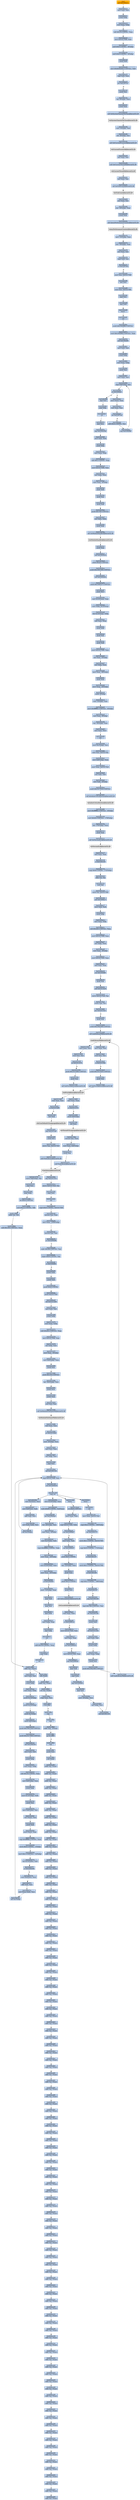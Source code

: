 digraph G {
node[shape=rectangle,style=filled,fillcolor=lightsteelblue,color=lightsteelblue]
bgcolor="transparent"
a0x01002f69call_0x01002e1a[label="start\ncall 0x01002e1a",color="lightgrey",fillcolor="orange"];
a0x01002e1amovl_edi_edi[label="0x01002e1a\nmovl %edi, %edi"];
a0x01002e1cpushl_ebp[label="0x01002e1c\npushl %ebp"];
a0x01002e1dmovl_esp_ebp[label="0x01002e1d\nmovl %esp, %ebp"];
a0x01002e1fsubl_0x10UINT8_esp[label="0x01002e1f\nsubl $0x10<UINT8>, %esp"];
a0x01002e22movl_0x01017008_eax[label="0x01002e22\nmovl 0x01017008, %eax"];
a0x01002e27andl_0x0UINT8__8ebp_[label="0x01002e27\nandl $0x0<UINT8>, -8(%ebp)"];
a0x01002e2bandl_0x0UINT8__4ebp_[label="0x01002e2b\nandl $0x0<UINT8>, -4(%ebp)"];
a0x01002e2fpushl_edi[label="0x01002e2f\npushl %edi"];
a0x01002e30movl_0xbb40e64eUINT32_edi[label="0x01002e30\nmovl $0xbb40e64e<UINT32>, %edi"];
a0x01002e35cmpl_edi_eax[label="0x01002e35\ncmpl %edi, %eax"];
a0x01002e37jne_0x01007f37[label="0x01002e37\njne 0x01007f37"];
a0x01002e3dpushl_esi[label="0x01002e3d\npushl %esi"];
a0x01002e3eleal__8ebp__eax[label="0x01002e3e\nleal -8(%ebp), %eax"];
a0x01002e41pushl_eax[label="0x01002e41\npushl %eax"];
a0x01002e42call_GetSystemTimeAsFileTime_kernel32_dll[label="0x01002e42\ncall GetSystemTimeAsFileTime@kernel32.dll"];
GetSystemTimeAsFileTime_kernel32_dll[label="GetSystemTimeAsFileTime@kernel32.dll",color="lightgrey",fillcolor="lightgrey"];
a0x01002e48movl__4ebp__esi[label="0x01002e48\nmovl -4(%ebp), %esi"];
a0x01002e4bxorl__8ebp__esi[label="0x01002e4b\nxorl -8(%ebp), %esi"];
a0x01002e4ecall_GetCurrentProcessId_kernel32_dll[label="0x01002e4e\ncall GetCurrentProcessId@kernel32.dll"];
GetCurrentProcessId_kernel32_dll[label="GetCurrentProcessId@kernel32.dll",color="lightgrey",fillcolor="lightgrey"];
a0x01002e54xorl_eax_esi[label="0x01002e54\nxorl %eax, %esi"];
a0x01002e56call_GetCurrentThreadId_kernel32_dll[label="0x01002e56\ncall GetCurrentThreadId@kernel32.dll"];
GetCurrentThreadId_kernel32_dll[label="GetCurrentThreadId@kernel32.dll",color="lightgrey",fillcolor="lightgrey"];
a0x01002e5cxorl_eax_esi[label="0x01002e5c\nxorl %eax, %esi"];
a0x01002e5ecall_GetTickCount_kernel32_dll[label="0x01002e5e\ncall GetTickCount@kernel32.dll"];
GetTickCount_kernel32_dll[label="GetTickCount@kernel32.dll",color="lightgrey",fillcolor="lightgrey"];
a0x01002e64xorl_eax_esi[label="0x01002e64\nxorl %eax, %esi"];
a0x01002e66leal__16ebp__eax[label="0x01002e66\nleal -16(%ebp), %eax"];
a0x01002e69pushl_eax[label="0x01002e69\npushl %eax"];
a0x01002e6acall_QueryPerformanceCounter_kernel32_dll[label="0x01002e6a\ncall QueryPerformanceCounter@kernel32.dll"];
QueryPerformanceCounter_kernel32_dll[label="QueryPerformanceCounter@kernel32.dll",color="lightgrey",fillcolor="lightgrey"];
a0x01002e70movl__12ebp__eax[label="0x01002e70\nmovl -12(%ebp), %eax"];
a0x01002e73xorl__16ebp__eax[label="0x01002e73\nxorl -16(%ebp), %eax"];
a0x01002e76xorl_eax_esi[label="0x01002e76\nxorl %eax, %esi"];
a0x01002e78cmpl_edi_esi[label="0x01002e78\ncmpl %edi, %esi"];
a0x01002e7aje_0x01007f4e[label="0x01002e7a\nje 0x01007f4e"];
a0x01002e80movl_esi_0x01017008[label="0x01002e80\nmovl %esi, 0x01017008"];
a0x01002e86notl_esi[label="0x01002e86\nnotl %esi"];
a0x01002e88movl_esi_0x0101700c[label="0x01002e88\nmovl %esi, 0x0101700c"];
a0x01002e8epopl_esi[label="0x01002e8e\npopl %esi"];
a0x01002e8fpopl_edi[label="0x01002e8f\npopl %edi"];
a0x01002e90leave_[label="0x01002e90\nleave "];
a0x01002e91ret[label="0x01002e91\nret"];
a0x01002f6epushl_0x1002f88UINT32[label="0x01002f6e\npushl $0x1002f88<UINT32>"];
a0x01002f73movl_0x1002f84UINT32_eax[label="0x01002f73\nmovl $0x1002f84<UINT32>, %eax"];
a0x01002f78call_0x01002f91[label="0x01002f78\ncall 0x01002f91"];
a0x01002f91movl_edi_edi[label="0x01002f91\nmovl %edi, %edi"];
a0x01002f93pushl_ebp[label="0x01002f93\npushl %ebp"];
a0x01002f94movl_esp_ebp[label="0x01002f94\nmovl %esp, %ebp"];
a0x01002f96pushl_esi[label="0x01002f96\npushl %esi"];
a0x01002f97movl_eax_esi[label="0x01002f97\nmovl %eax, %esi"];
a0x01002f99cmpl_0x8ebp__esi[label="0x01002f99\ncmpl 0x8(%ebp), %esi"];
a0x01002f9cjb_0x01002fa1[label="0x01002f9c\njb 0x01002fa1"];
a0x01002fa1movl_esi__eax[label="0x01002fa1\nmovl (%esi), %eax"];
a0x01002fa3testl_eax_eax[label="0x01002fa3\ntestl %eax, %eax"];
a0x01002fa5jne_0x01007eef[label="0x01002fa5\njne 0x01007eef"];
a0x01002fabaddl_0x4UINT8_esi[label="0x01002fab\naddl $0x4<UINT8>, %esi"];
a0x01002faejmp_0x01002f99[label="0x01002fae\njmp 0x01002f99"];
a0x01002f9epopl_esi[label="0x01002f9e\npopl %esi"];
a0x01002f9fpopl_ebp[label="0x01002f9f\npopl %ebp"];
a0x01002fa0ret[label="0x01002fa0\nret"];
a0x01002f7dpopl_ecx[label="0x01002f7d\npopl %ecx"];
a0x01002f7ejmp_0x0100259d[label="0x01002f7e\njmp 0x0100259d"];
a0x0100259dmovl_edi_edi[label="0x0100259d\nmovl %edi, %edi"];
a0x0100259fpushl_ebp[label="0x0100259f\npushl %ebp"];
a0x010025a0movl_esp_ebp[label="0x010025a0\nmovl %esp, %ebp"];
a0x010025a2subl_0xcUINT8_esp[label="0x010025a2\nsubl $0xc<UINT8>, %esp"];
a0x010025a5movl_0x01017008_eax[label="0x010025a5\nmovl 0x01017008, %eax"];
a0x010025aaxorl_ebp_eax[label="0x010025aa\nxorl %ebp, %eax"];
a0x010025acmovl_eax__4ebp_[label="0x010025ac\nmovl %eax, -4(%ebp)"];
a0x010025afpushl_ebx[label="0x010025af\npushl %ebx"];
a0x010025b0pushl_esi[label="0x010025b0\npushl %esi"];
a0x010025b1pushl_edi[label="0x010025b1\npushl %edi"];
a0x010025b2pushl_0x7d0UINT32[label="0x010025b2\npushl $0x7d0<UINT32>"];
a0x010025b7xorl_ebx_ebx[label="0x010025b7\nxorl %ebx, %ebx"];
a0x010025b9pushl_ebx[label="0x010025b9\npushl %ebx"];
a0x010025bacall_GetModuleHandleA_kernel32_dll[label="0x010025ba\ncall GetModuleHandleA@kernel32.dll"];
GetModuleHandleA_kernel32_dll[label="GetModuleHandleA@kernel32.dll",color="lightgrey",fillcolor="lightgrey"];
a0x010025c0pushl_eax[label="0x010025c0\npushl %eax"];
a0x010025c1call_0x010030c9[label="0x010025c1\ncall 0x010030c9"];
a0x010030c9pushl_0xa0UINT32[label="0x010030c9\npushl $0xa0<UINT32>"];
a0x010030cepushl_0x1003198UINT32[label="0x010030ce\npushl $0x1003198<UINT32>"];
a0x010030d3call_0x01002e92[label="0x010030d3\ncall 0x01002e92"];
a0x01002e92pushl_0x100f1a7UINT32[label="0x01002e92\npushl $0x100f1a7<UINT32>"];
a0x01002e97pushl_fs_0[label="0x01002e97\npushl %fs:0"];
a0x01002e9emovl_0x10esp__eax[label="0x01002e9e\nmovl 0x10(%esp), %eax"];
a0x01002ea2movl_ebp_0x10esp_[label="0x01002ea2\nmovl %ebp, 0x10(%esp)"];
a0x01002ea6leal_0x10esp__ebp[label="0x01002ea6\nleal 0x10(%esp), %ebp"];
a0x01002eaasubl_eax_esp[label="0x01002eaa\nsubl %eax, %esp"];
a0x01002eacpushl_ebx[label="0x01002eac\npushl %ebx"];
a0x01002eadpushl_esi[label="0x01002ead\npushl %esi"];
a0x01002eaepushl_edi[label="0x01002eae\npushl %edi"];
a0x01002eafmovl_0x01017008_eax[label="0x01002eaf\nmovl 0x01017008, %eax"];
a0x01002eb4xorl_eax__4ebp_[label="0x01002eb4\nxorl %eax, -4(%ebp)"];
a0x01002eb7xorl_ebp_eax[label="0x01002eb7\nxorl %ebp, %eax"];
a0x01002eb9movl_eax__28ebp_[label="0x01002eb9\nmovl %eax, -28(%ebp)"];
a0x01002ebcpushl_eax[label="0x01002ebc\npushl %eax"];
a0x01002ebdmovl_esp__24ebp_[label="0x01002ebd\nmovl %esp, -24(%ebp)"];
a0x01002ec0pushl__8ebp_[label="0x01002ec0\npushl -8(%ebp)"];
a0x01002ec3movl__4ebp__eax[label="0x01002ec3\nmovl -4(%ebp), %eax"];
a0x01002ec6movl_0xfffffffeUINT32__4ebp_[label="0x01002ec6\nmovl $0xfffffffe<UINT32>, -4(%ebp)"];
a0x01002ecdmovl_eax__8ebp_[label="0x01002ecd\nmovl %eax, -8(%ebp)"];
a0x01002ed0leal__16ebp__eax[label="0x01002ed0\nleal -16(%ebp), %eax"];
a0x01002ed3movl_eax_fs_0[label="0x01002ed3\nmovl %eax, %fs:0"];
a0x01002ed9ret[label="0x01002ed9\nret"];
a0x010030d8movl_0xcebp__esi[label="0x010030d8\nmovl 0xc(%ebp), %esi"];
a0x010030dbmovl_esi_0x0101702c[label="0x010030db\nmovl %esi, 0x0101702c"];
a0x010030e1movl_0x8ebp__eax[label="0x010030e1\nmovl 0x8(%ebp), %eax"];
a0x010030e4movl_eax_0x01017020[label="0x010030e4\nmovl %eax, 0x01017020"];
a0x010030e9xorl_edi_edi[label="0x010030e9\nxorl %edi, %edi"];
a0x010030ebmovl_edi__4ebp_[label="0x010030eb\nmovl %edi, -4(%ebp)"];
a0x010030eepushl_0x1017034UINT32[label="0x010030ee\npushl $0x1017034<UINT32>"];
a0x010030f3call_InitializeCriticalSection_kernel32_dll[label="0x010030f3\ncall InitializeCriticalSection@kernel32.dll"];
InitializeCriticalSection_kernel32_dll[label="InitializeCriticalSection@kernel32.dll",color="lightgrey",fillcolor="lightgrey"];
a0x010030f9movl_0xfffffffeUINT32__4ebp_[label="0x010030f9\nmovl $0xfffffffe<UINT32>, -4(%ebp)"];
a0x01003100movl_0x94UINT32__176ebp_[label="0x01003100\nmovl $0x94<UINT32>, -176(%ebp)"];
a0x0100310aleal__176ebp__eax[label="0x0100310a\nleal -176(%ebp), %eax"];
a0x01003110pushl_eax[label="0x01003110\npushl %eax"];
a0x01003111call_GetVersionExA_kernel32_dll[label="0x01003111\ncall GetVersionExA@kernel32.dll"];
GetVersionExA_kernel32_dll[label="GetVersionExA@kernel32.dll",color="lightgrey",fillcolor="lightgrey"];
a0x01003117testl_eax_eax[label="0x01003117\ntestl %eax, %eax"];
a0x01003119je_0x01003193[label="0x01003119\nje 0x01003193"];
a0x0100311bcmpl_0x6UINT8__172ebp_[label="0x0100311b\ncmpl $0x6<UINT8>, -172(%ebp)"];
a0x01003122sbbb_al_al[label="0x01003122\nsbbb %al, %al"];
a0x01003124incb_al[label="0x01003124\nincb %al"];
a0x01003126movb_al_0x01017000[label="0x01003126\nmovb %al, 0x01017000"];
a0x0100312bcall_0x01009a17[label="0x0100312b\ncall 0x01009a17"];
a0x01009a17movl_edi_edi[label="0x01009a17\nmovl %edi, %edi"];
a0x01009a19pushl_ebp[label="0x01009a19\npushl %ebp"];
a0x01009a1amovl_esp_ebp[label="0x01009a1a\nmovl %esp, %ebp"];
a0x01009a1csubl_0x420UINT32_esp[label="0x01009a1c\nsubl $0x420<UINT32>, %esp"];
a0x01009a22movl_0x01017008_eax[label="0x01009a22\nmovl 0x01017008, %eax"];
a0x01009a27xorl_ebp_eax[label="0x01009a27\nxorl %ebp, %eax"];
a0x01009a29movl_eax__4ebp_[label="0x01009a29\nmovl %eax, -4(%ebp)"];
a0x01009a2cmovl_0x01017024_eax[label="0x01009a2c\nmovl 0x01017024, %eax"];
a0x01009a31testl_eax_eax[label="0x01009a31\ntestl %eax, %eax"];
a0x01009a33jne_0x01002fb6[label="0x01009a33\njne 0x01002fb6"];
a0x01009a39pushl_esi[label="0x01009a39\npushl %esi"];
a0x01009a3acall_0x010132c8[label="0x01009a3a\ncall 0x010132c8"];
a0x010132c8movw_0x010174c8_ax[label="0x010132c8\nmovw 0x010174c8, %ax"];
a0x010132cetestw_ax_ax[label="0x010132ce\ntestw %ax, %ax"];
a0x010132d1jne_0x01013321[label="0x010132d1\njne 0x01013321"];
a0x010132d3pushl_esi[label="0x010132d3\npushl %esi"];
a0x010132d4pushl_0x100a348UINT32[label="0x010132d4\npushl $0x100a348<UINT32>"];
a0x010132d9call_LoadLibraryW_kernel32_dll[label="0x010132d9\ncall LoadLibraryW@kernel32.dll"];
LoadLibraryW_kernel32_dll[label="LoadLibraryW@kernel32.dll",color="lightgrey",fillcolor="lightgrey"];
a0x010132dfmovl_eax_esi[label="0x010132df\nmovl %eax, %esi"];
a0x010132e1testl_esi_esi[label="0x010132e1\ntestl %esi, %esi"];
a0x010132e3je_0x0101330e[label="0x010132e3\nje 0x0101330e"];
a0x010132e5pushl_0x1013324UINT32[label="0x010132e5\npushl $0x1013324<UINT32>"];
a0x010132eapushl_esi[label="0x010132ea\npushl %esi"];
a0x010132ebcall_GetProcAddress_kernel32_dll[label="0x010132eb\ncall GetProcAddress@kernel32.dll"];
GetProcAddress_kernel32_dll[label="GetProcAddress@kernel32.dll",color="lightgrey",fillcolor="lightgrey"];
a0x010132f1testl_eax_eax[label="0x010132f1\ntestl %eax, %eax"];
a0x010132f3je_0x010132f9[label="0x010132f3\nje 0x010132f9"];
a0x010132f5call_eax[label="0x010132f5\ncall %eax"];
GetUserDefaultUILanguage_kernel32_dll[label="GetUserDefaultUILanguage@kernel32.dll",color="lightgrey",fillcolor="lightgrey"];
a0x010132f7jmp_0x010132ff[label="0x010132f7\njmp 0x010132ff"];
a0x010132ffpushl_esi[label="0x010132ff\npushl %esi"];
a0x01013300movw_ax_0x010174c8[label="0x01013300\nmovw %ax, 0x010174c8"];
a0x01013306call_FreeLibrary_kernel32_dll[label="0x01013306\ncall FreeLibrary@kernel32.dll"];
FreeLibrary_kernel32_dll[label="FreeLibrary@kernel32.dll",color="lightgrey",fillcolor="lightgrey"];
a0x0101330cjmp_0x0101331a[label="0x0101330c\njmp 0x0101331a"];
a0x0101331amovw_0x010174c8_ax[label="0x0101331a\nmovw 0x010174c8, %ax"];
a0x01013320popl_esi[label="0x01013320\npopl %esi"];
a0x01013321ret[label="0x01013321\nret"];
a0x01009a3fcmpb_0x0UINT8_0x01017000[label="0x01009a3f\ncmpb $0x0<UINT8>, 0x01017000"];
a0x01009a46movzwl_ax_eax[label="0x01009a46\nmovzwl %ax, %eax"];
a0x01009a49movl_eax__1056ebp_[label="0x01009a49\nmovl %eax, -1056(%ebp)"];
a0x01009a4fmovzwl_ax_esi[label="0x01009a4f\nmovzwl %ax, %esi"];
a0x01009a52je_0x01009a88[label="0x01009a52\nje 0x01009a88"];
a0x01009a88andw_0x3ffUINT16_ax[label="0x01009a88\nandw $0x3ff<UINT16>, %ax"];
a0x01009a8ccmpw_0x9UINT8_ax[label="0x01009a8c\ncmpw $0x9<UINT8>, %ax"];
a0x01009a90je_0x01002fb0[label="0x01009a90\nje 0x01002fb0"];
a0x01009a96pushl_ebx[label="0x01009a96\npushl %ebx"];
a0x01009a97pushl_edi[label="0x01009a97\npushl %edi"];
a0x01009a98pushl_0x0UINT8[label="0x01009a98\npushl $0x0<UINT8>"];
a0x01009a9apushl_0x01017020[label="0x01009a9a\npushl 0x01017020"];
a0x01009aa0call_0x0101326d[label="0x01009aa0\ncall 0x0101326d"];
a0x0101326dmovl_edi_edi[label="0x0101326d\nmovl %edi, %edi"];
a0x0101326fpushl_ebp[label="0x0101326f\npushl %ebp"];
a0x01013270movl_esp_ebp[label="0x01013270\nmovl %esp, %ebp"];
a0x01013272subl_0x20cUINT32_esp[label="0x01013272\nsubl $0x20c<UINT32>, %esp"];
a0x01013278movl_0x01017008_eax[label="0x01013278\nmovl 0x01017008, %eax"];
a0x0101327dxorl_ebp_eax[label="0x0101327d\nxorl %ebp, %eax"];
a0x0101327fmovl_eax__4ebp_[label="0x0101327f\nmovl %eax, -4(%ebp)"];
a0x01013282movl_0x8ebp__eax[label="0x01013282\nmovl 0x8(%ebp), %eax"];
a0x01013285pushl_esi[label="0x01013285\npushl %esi"];
a0x01013286pushl_0x104UINT32[label="0x01013286\npushl $0x104<UINT32>"];
a0x0101328bleal__524ebp__ecx[label="0x0101328b\nleal -524(%ebp), %ecx"];
a0x01013291pushl_ecx[label="0x01013291\npushl %ecx"];
a0x01013292pushl_eax[label="0x01013292\npushl %eax"];
a0x01013293xorl_esi_esi[label="0x01013293\nxorl %esi, %esi"];
a0x01013295call_GetModuleFileNameW_kernel32_dll[label="0x01013295\ncall GetModuleFileNameW@kernel32.dll"];
GetModuleFileNameW_kernel32_dll[label="GetModuleFileNameW@kernel32.dll",color="lightgrey",fillcolor="lightgrey"];
a0x0101329btestl_eax_eax[label="0x0101329b\ntestl %eax, %eax"];
a0x0101329dje_0x010132b2[label="0x0101329d\nje 0x010132b2"];
a0x010132b2movl__4ebp__ecx[label="0x010132b2\nmovl -4(%ebp), %ecx"];
a0x010132b5movl_esi_eax[label="0x010132b5\nmovl %esi, %eax"];
a0x010132b7xorl_ebp_ecx[label="0x010132b7\nxorl %ebp, %ecx"];
a0x010132b9popl_esi[label="0x010132b9\npopl %esi"];
a0x010132bacall_0x0100133d[label="0x010132ba\ncall 0x0100133d"];
a0x0100133dcmpl_0x01017008_ecx[label="0x0100133d\ncmpl 0x01017008, %ecx"];
a0x01001343jne_0x0100d4c8[label="0x01001343\njne 0x0100d4c8"];
a0x01001349repz_ret[label="0x01001349\nrepz ret"];
a0x010132bfleave_[label="0x010132bf\nleave "];
a0x010132c0ret_0x8UINT16[label="0x010132c0\nret $0x8<UINT16>"];
a0x01009aa5movl_eax_ebx[label="0x01009aa5\nmovl %eax, %ebx"];
a0x01009aa7cmpl_0x01017020_ebx[label="0x01009aa7\ncmpl 0x01017020, %ebx"];
a0x01009aadjne_0x01009ab7[label="0x01009aad\njne 0x01009ab7"];
a0x01009ab7testl_ebx_ebx[label="0x01009ab7\ntestl %ebx, %ebx"];
a0x01009ab9jne_0x01009c97[label="0x01009ab9\njne 0x01009c97"];
a0x01009abfpushl_0x5UINT8[label="0x01009abf\npushl $0x5<UINT8>"];
a0x01009ac1leal__12ebp__eax[label="0x01009ac1\nleal -12(%ebp), %eax"];
a0x01009ac4pushl_eax[label="0x01009ac4\npushl %eax"];
a0x01009ac5pushl_0x3UINT8[label="0x01009ac5\npushl $0x3<UINT8>"];
a0x01009ac7pushl_esi[label="0x01009ac7\npushl %esi"];
a0x01009ac8call_GetLocaleInfoA_kernel32_dll[label="0x01009ac8\ncall GetLocaleInfoA@kernel32.dll"];
GetLocaleInfoA_kernel32_dll[label="GetLocaleInfoA@kernel32.dll",color="lightgrey",fillcolor="lightgrey"];
a0x01009acetestl_eax_eax[label="0x01009ace\ntestl %eax, %eax"];
a0x01009ad0je_0x01009c1a[label="0x01009ad0\nje 0x01009c1a"];
a0x01009c1amovl_0x01017024_eax[label="0x01009c1a\nmovl 0x01017024, %eax"];
a0x01009c1ftestl_eax_eax[label="0x01009c1f\ntestl %eax, %eax"];
a0x01009c21jne_0x01009cd3[label="0x01009c21\njne 0x01009cd3"];
a0x01009c27movl_0x01017020_eax[label="0x01009c27\nmovl 0x01017020, %eax"];
a0x01009c2cjmp_0x01009cd3[label="0x01009c2c\njmp 0x01009cd3"];
a0x01009cd3popl_edi[label="0x01009cd3\npopl %edi"];
a0x01009cd4popl_ebx[label="0x01009cd4\npopl %ebx"];
a0x01009cd5jmp_0x01002fb5[label="0x01009cd5\njmp 0x01002fb5"];
a0x01002fb5popl_esi[label="0x01002fb5\npopl %esi"];
a0x01002fb6movl__4ebp__ecx[label="0x01002fb6\nmovl -4(%ebp), %ecx"];
a0x01002fb9xorl_ebp_ecx[label="0x01002fb9\nxorl %ebp, %ecx"];
a0x01002fbbcall_0x0100133d[label="0x01002fbb\ncall 0x0100133d"];
a0x01002fc0leave_[label="0x01002fc0\nleave "];
a0x01002fc1ret[label="0x01002fc1\nret"];
a0x01003130movl_eax_0x01017024[label="0x01003130\nmovl %eax, 0x01017024"];
a0x01003135cmpl_0x2UINT8__160ebp_[label="0x01003135\ncmpl $0x2<UINT8>, -160(%ebp)"];
a0x0100313cjne_0x01003175[label="0x0100313c\njne 0x01003175"];
a0x0100313emovb_0x1UINT8_0x01017001[label="0x0100313e\nmovb $0x1<UINT8>, 0x01017001"];
a0x01003145cmpl_0x5UINT8__172ebp_[label="0x01003145\ncmpl $0x5<UINT8>, -172(%ebp)"];
a0x0100314cjb_0x01003157[label="0x0100314c\njb 0x01003157"];
a0x0100314emovb_0x1UINT8_0x01017002[label="0x0100314e\nmovb $0x1<UINT8>, 0x01017002"];
a0x01003155je_0x01003188[label="0x01003155\nje 0x01003188"];
a0x01003188cmpl_0x1UINT8__168ebp_[label="0x01003188\ncmpl $0x1<UINT8>, -168(%ebp)"];
a0x0100318fjb_0x01003157[label="0x0100318f\njb 0x01003157"];
a0x01003191jmp_0x01003160[label="0x01003191\njmp 0x01003160"];
a0x01003160cmpl_0x7d0UINT32_esi[label="0x01003160\ncmpl $0x7d0<UINT32>, %esi"];
a0x01003166jne_0x0100316e[label="0x01003166\njne 0x0100316e"];
a0x01003168pushl_edi[label="0x01003168\npushl %edi"];
a0x01003169call_0x01013342[label="0x01003169\ncall 0x01013342"];
a0x01013342movl_edi_edi[label="0x01013342\nmovl %edi, %edi"];
a0x01013344pushl_ebp[label="0x01013344\npushl %ebp"];
a0x01013345movl_esp_ebp[label="0x01013345\nmovl %esp, %ebp"];
a0x01013347pushl_esi[label="0x01013347\npushl %esi"];
a0x01013348pushl_0x100a348UINT32[label="0x01013348\npushl $0x100a348<UINT32>"];
a0x0101334dcall_LoadLibraryW_kernel32_dll[label="0x0101334d\ncall LoadLibraryW@kernel32.dll"];
a0x01013353movl_eax_esi[label="0x01013353\nmovl %eax, %esi"];
a0x01013355testl_esi_esi[label="0x01013355\ntestl %esi, %esi"];
a0x01013357je_0x0101337b[label="0x01013357\nje 0x0101337b"];
a0x01013359pushl_0x1013384UINT32[label="0x01013359\npushl $0x1013384<UINT32>"];
a0x0101335epushl_esi[label="0x0101335e\npushl %esi"];
a0x0101335fcall_GetProcAddress_kernel32_dll[label="0x0101335f\ncall GetProcAddress@kernel32.dll"];
a0x01013365testl_eax_eax[label="0x01013365\ntestl %eax, %eax"];
a0x01013367je_0x01013374[label="0x01013367\nje 0x01013374"];
a0x01013369pushl_0x8ebp_[label="0x01013369\npushl 0x8(%ebp)"];
a0x0101336ccall_eax[label="0x0101336c\ncall %eax"];
SetThreadUILanguage_kernel32_dll[label="SetThreadUILanguage@kernel32.dll",color="lightgrey",fillcolor="lightgrey"];
a0x0101336emovzwl_ax_eax[label="0x0101336e\nmovzwl %ax, %eax"];
a0x01013371movl_eax_0x8ebp_[label="0x01013371\nmovl %eax, 0x8(%ebp)"];
a0x01013374pushl_esi[label="0x01013374\npushl %esi"];
a0x01013375call_FreeLibrary_kernel32_dll[label="0x01013375\ncall FreeLibrary@kernel32.dll"];
a0x0101337bmovw_0x8ebp__ax[label="0x0101337b\nmovw 0x8(%ebp), %ax"];
a0x0101337fpopl_esi[label="0x0101337f\npopl %esi"];
a0x01013380popl_ebp[label="0x01013380\npopl %ebp"];
a0x01013381ret_0x4UINT16[label="0x01013381\nret $0x4<UINT16>"];
a0x0012ff98sarb_0x12UINT8_bh[label="0x0012ff98\nsarb $0x12<UINT8>, %bh"];
a0x0012ff9baddb_al_dh[label="0x0012ff9b\naddb %al, %dh"];
a0x0012ff9dandl_0x100UINT32_eax[label="0x0012ff9d\nandl $0x100<UINT32>, %eax"];
a0x0012ffa2addb_al_ecx_[label="0x0012ffa2\naddb %al, (%ecx)"];
a0x0100f1a7movl_edi_edi[label="0x0100f1a7\nmovl %edi, %edi"];
a0x0100f1a9pushl_ebp[label="0x0100f1a9\npushl %ebp"];
a0x0100f1aamovl_esp_ebp[label="0x0100f1aa\nmovl %esp, %ebp"];
a0x0100f1acpushl_0x14ebp_[label="0x0100f1ac\npushl 0x14(%ebp)"];
a0x0100f1afpushl_0x10ebp_[label="0x0100f1af\npushl 0x10(%ebp)"];
a0x0100f1b2pushl_0xcebp_[label="0x0100f1b2\npushl 0xc(%ebp)"];
a0x0100f1b5pushl_0x8ebp_[label="0x0100f1b5\npushl 0x8(%ebp)"];
a0x0100f1b8pushl_0x100133dUINT32[label="0x0100f1b8\npushl $0x100133d<UINT32>"];
a0x0100f1bdpushl_0x1017008UINT32[label="0x0100f1bd\npushl $0x1017008<UINT32>"];
a0x0100f1c2call_0x0100d34e[label="0x0100f1c2\ncall 0x0100d34e"];
a0x0100d34emovl_edi_edi[label="0x0100d34e\nmovl %edi, %edi"];
a0x0100d350pushl_ebp[label="0x0100d350\npushl %ebp"];
a0x0100d351movl_esp_ebp[label="0x0100d351\nmovl %esp, %ebp"];
a0x0100d353subl_0x18UINT8_esp[label="0x0100d353\nsubl $0x18<UINT8>, %esp"];
a0x0100d356movl_0x8ebp__eax[label="0x0100d356\nmovl 0x8(%ebp), %eax"];
a0x0100d359pushl_ebx[label="0x0100d359\npushl %ebx"];
a0x0100d35amovl_0x14ebp__ebx[label="0x0100d35a\nmovl 0x14(%ebp), %ebx"];
a0x0100d35dpushl_esi[label="0x0100d35d\npushl %esi"];
a0x0100d35emovl_0x8ebx__esi[label="0x0100d35e\nmovl 0x8(%ebx), %esi"];
a0x0100d361xorl_eax__esi[label="0x0100d361\nxorl (%eax), %esi"];
a0x0100d363pushl_edi[label="0x0100d363\npushl %edi"];
a0x0100d364movl_esi__eax[label="0x0100d364\nmovl (%esi), %eax"];
a0x0100d366cmpl_0xfffffffeUINT8_eax[label="0x0100d366\ncmpl $0xfffffffe<UINT8>, %eax"];
a0x0100d369movb_0x0UINT8__1ebp_[label="0x0100d369\nmovb $0x0<UINT8>, -1(%ebp)"];
a0x0100d36dmovl_0x1UINT32__12ebp_[label="0x0100d36d\nmovl $0x1<UINT32>, -12(%ebp)"];
a0x0100d374leal_0x10ebx__edi[label="0x0100d374\nleal 0x10(%ebx), %edi"];
a0x0100d377je_0x0100d384[label="0x0100d377\nje 0x0100d384"];
a0x0100d379movl_0x4esi__ecx[label="0x0100d379\nmovl 0x4(%esi), %ecx"];
a0x0100d37caddl_edi_ecx[label="0x0100d37c\naddl %edi, %ecx"];
a0x0100d37exorl_eaxedi__ecx[label="0x0100d37e\nxorl (%eax,%edi), %ecx"];
a0x0100d381call_0xcebp_[label="0x0100d381\ncall 0xc(%ebp)"];
a0x0100d384movl_0xcesi__ecx[label="0x0100d384\nmovl 0xc(%esi), %ecx"];
a0x0100d387movl_0x8esi__edx[label="0x0100d387\nmovl 0x8(%esi), %edx"];
a0x0100d38aaddl_edi_ecx[label="0x0100d38a\naddl %edi, %ecx"];
a0x0100d38cxorl_edxedi__ecx[label="0x0100d38c\nxorl (%edx,%edi), %ecx"];
a0x0100d38fcall_0xcebp_[label="0x0100d38f\ncall 0xc(%ebp)"];
a0x0100d392movl_0x10ebp__eax[label="0x0100d392\nmovl 0x10(%ebp), %eax"];
a0x0100d395testb_0x66UINT8_0x4eax_[label="0x0100d395\ntestb $0x66<UINT8>, 0x4(%eax)"];
a0x0100d399jne_0x0100d4a9[label="0x0100d399\njne 0x0100d4a9"];
a0x0100d39fleal__24ebp__ecx[label="0x0100d39f\nleal -24(%ebp), %ecx"];
a0x0100d3a2movl_ecx__4ebx_[label="0x0100d3a2\nmovl %ecx, -4(%ebx)"];
a0x0100d3a5movl_0xcebx__ebx[label="0x0100d3a5\nmovl 0xc(%ebx), %ebx"];
a0x0100d3a8cmpl_0xfffffffeUINT8_ebx[label="0x0100d3a8\ncmpl $0xfffffffe<UINT8>, %ebx"];
a0x0100d3abmovl_eax__24ebp_[label="0x0100d3ab\nmovl %eax, -24(%ebp)"];
a0x0100d3aemovl_0x18ebp__eax[label="0x0100d3ae\nmovl 0x18(%ebp), %eax"];
a0x0100d3b1movl_eax__20ebp_[label="0x0100d3b1\nmovl %eax, -20(%ebp)"];
a0x0100d3b4je_0x0100d40e[label="0x0100d3b4\nje 0x0100d40e"];
a0x0100d40emovl__12ebp__eax[label="0x0100d40e\nmovl -12(%ebp), %eax"];
a0x0100d411popl_edi[label="0x0100d411\npopl %edi"];
a0x0100d412popl_esi[label="0x0100d412\npopl %esi"];
a0x0100d413popl_ebx[label="0x0100d413\npopl %ebx"];
a0x0100d414movl_ebp_esp[label="0x0100d414\nmovl %ebp, %esp"];
a0x0100d416popl_ebp[label="0x0100d416\npopl %ebp"];
a0x0100d417ret[label="0x0100d417\nret"];
a0x0100f1c7addl_0x18UINT8_esp[label="0x0100f1c7\naddl $0x18<UINT8>, %esp"];
a0x0100f1capopl_ebp[label="0x0100f1ca\npopl %ebp"];
a0x0100f1cbret[label="0x0100f1cb\nret"];
a0x0012ffa4rolb_edi_[label="0x0012ffa4\nrolb (%edi)"];
a0x0012ffa6addb_al_eax_[label="0x0012ffa6\naddb %al, (%eax)"];
a0x0012ffa8orb_al_edx_[label="0x0012ffa8\norb %al, (%edx)"];
a0x0012ffaaxchgl_eax_ecx[label="0x0012ffaa\nxchgl %eax, %ecx"];
a0x0012ffabjl_0x12ffac[label="0x0012ffab\njl 0x12ffac"];
a0x0012ffacnop_[label="0x0012ffac\nnop "];
a0x0012ffaenop_[label="0x0012ffae\nnop "];
a0x0012ffb0addb_ah__3eax_[label="0x0012ffb0\naddb %ah, -3(%eax)"];
a0x0012ffb3jg_0x12ffb4[label="0x0012ffb3\njg 0x12ffb4"];
a0x0012ffb5nop_[label="0x0012ffb5\nnop "];
a0x0012ffb7pushl_eax[label="0x0012ffb7\npushl %eax"];
a0x0012ffb9call_edx_[label="0x0012ffb9\ncall (%edx)"];
a0x0000cd9caddb_al_eax_[label="0x0000cd9c\naddb %al, (%eax)"];
a0x0000cd9eaddb_al_eax_[label="0x0000cd9e\naddb %al, (%eax)"];
a0x0000cda0addb_al_eax_[label="0x0000cda0\naddb %al, (%eax)"];
a0x0000cda2addb_al_eax_[label="0x0000cda2\naddb %al, (%eax)"];
a0x0000cda4addb_al_eax_[label="0x0000cda4\naddb %al, (%eax)"];
a0x0000cda6addb_al_eax_[label="0x0000cda6\naddb %al, (%eax)"];
a0x0000cda8addb_al_eax_[label="0x0000cda8\naddb %al, (%eax)"];
a0x0000cdaaaddb_al_eax_[label="0x0000cdaa\naddb %al, (%eax)"];
a0x0000cdacaddb_al_eax_[label="0x0000cdac\naddb %al, (%eax)"];
a0x0000cdaeaddb_al_eax_[label="0x0000cdae\naddb %al, (%eax)"];
a0x0000cdb0addb_al_eax_[label="0x0000cdb0\naddb %al, (%eax)"];
a0x0000cdb2addb_al_eax_[label="0x0000cdb2\naddb %al, (%eax)"];
a0x0000cdb4addb_al_eax_[label="0x0000cdb4\naddb %al, (%eax)"];
a0x0000cdb6addb_al_eax_[label="0x0000cdb6\naddb %al, (%eax)"];
a0x0000cdb8addb_al_eax_[label="0x0000cdb8\naddb %al, (%eax)"];
a0x0000cdbaaddb_al_eax_[label="0x0000cdba\naddb %al, (%eax)"];
a0x0000cdbcaddb_al_eax_[label="0x0000cdbc\naddb %al, (%eax)"];
a0x0000cdbeaddb_al_eax_[label="0x0000cdbe\naddb %al, (%eax)"];
a0x0000cdc0addb_al_eax_[label="0x0000cdc0\naddb %al, (%eax)"];
a0x0000cdc2addb_al_eax_[label="0x0000cdc2\naddb %al, (%eax)"];
a0x0000cdc4addb_al_eax_[label="0x0000cdc4\naddb %al, (%eax)"];
a0x0000cdc6addb_al_eax_[label="0x0000cdc6\naddb %al, (%eax)"];
a0x0000cdc8addb_al_eax_[label="0x0000cdc8\naddb %al, (%eax)"];
a0x0000cdcaaddb_al_eax_[label="0x0000cdca\naddb %al, (%eax)"];
a0x0000cdccaddb_al_eax_[label="0x0000cdcc\naddb %al, (%eax)"];
a0x0000cdceaddb_al_eax_[label="0x0000cdce\naddb %al, (%eax)"];
a0x0000cdd0addb_al_eax_[label="0x0000cdd0\naddb %al, (%eax)"];
a0x0000cdd2addb_al_eax_[label="0x0000cdd2\naddb %al, (%eax)"];
a0x0000cdd4addb_al_eax_[label="0x0000cdd4\naddb %al, (%eax)"];
a0x0000cdd6addb_al_eax_[label="0x0000cdd6\naddb %al, (%eax)"];
a0x0000cdd8addb_al_eax_[label="0x0000cdd8\naddb %al, (%eax)"];
a0x0000cddaaddb_al_eax_[label="0x0000cdda\naddb %al, (%eax)"];
a0x0000cddcaddb_al_eax_[label="0x0000cddc\naddb %al, (%eax)"];
a0x0000cddeaddb_al_eax_[label="0x0000cdde\naddb %al, (%eax)"];
a0x0000cde0addb_al_eax_[label="0x0000cde0\naddb %al, (%eax)"];
a0x0000cde2addb_al_eax_[label="0x0000cde2\naddb %al, (%eax)"];
a0x0000cde4addb_al_eax_[label="0x0000cde4\naddb %al, (%eax)"];
a0x0000cde6addb_al_eax_[label="0x0000cde6\naddb %al, (%eax)"];
a0x0000cde8addb_al_eax_[label="0x0000cde8\naddb %al, (%eax)"];
a0x0000cdeaaddb_al_eax_[label="0x0000cdea\naddb %al, (%eax)"];
a0x0000cdecaddb_al_eax_[label="0x0000cdec\naddb %al, (%eax)"];
a0x0000cdeeaddb_al_eax_[label="0x0000cdee\naddb %al, (%eax)"];
a0x0000cdf0addb_al_eax_[label="0x0000cdf0\naddb %al, (%eax)"];
a0x0000cdf2addb_al_eax_[label="0x0000cdf2\naddb %al, (%eax)"];
a0x0000cdf4addb_al_eax_[label="0x0000cdf4\naddb %al, (%eax)"];
a0x0000cdf6addb_al_eax_[label="0x0000cdf6\naddb %al, (%eax)"];
a0x0000cdf8addb_al_eax_[label="0x0000cdf8\naddb %al, (%eax)"];
a0x0000cdfaaddb_al_eax_[label="0x0000cdfa\naddb %al, (%eax)"];
a0x0000cdfcaddb_al_eax_[label="0x0000cdfc\naddb %al, (%eax)"];
a0x0000cdfeaddb_al_eax_[label="0x0000cdfe\naddb %al, (%eax)"];
a0x0000ce00addb_al_eax_[label="0x0000ce00\naddb %al, (%eax)"];
a0x0000ce02addb_al_eax_[label="0x0000ce02\naddb %al, (%eax)"];
a0x0000ce04addb_al_eax_[label="0x0000ce04\naddb %al, (%eax)"];
a0x0000ce06addb_al_eax_[label="0x0000ce06\naddb %al, (%eax)"];
a0x0000ce08addb_al_eax_[label="0x0000ce08\naddb %al, (%eax)"];
a0x0000ce0aaddb_al_eax_[label="0x0000ce0a\naddb %al, (%eax)"];
a0x0000ce0caddb_al_eax_[label="0x0000ce0c\naddb %al, (%eax)"];
a0x0000ce0eaddb_al_eax_[label="0x0000ce0e\naddb %al, (%eax)"];
a0x0000ce10addb_al_eax_[label="0x0000ce10\naddb %al, (%eax)"];
a0x0000ce12addb_al_eax_[label="0x0000ce12\naddb %al, (%eax)"];
a0x0000ce14addb_al_eax_[label="0x0000ce14\naddb %al, (%eax)"];
a0x0000ce16addb_al_eax_[label="0x0000ce16\naddb %al, (%eax)"];
a0x0000ce18addb_al_eax_[label="0x0000ce18\naddb %al, (%eax)"];
a0x0000ce1aaddb_al_eax_[label="0x0000ce1a\naddb %al, (%eax)"];
a0x0000ce1caddb_al_eax_[label="0x0000ce1c\naddb %al, (%eax)"];
a0x0000ce1eaddb_al_eax_[label="0x0000ce1e\naddb %al, (%eax)"];
a0x0000ce20addb_al_eax_[label="0x0000ce20\naddb %al, (%eax)"];
a0x0000ce22addb_al_eax_[label="0x0000ce22\naddb %al, (%eax)"];
a0x0000ce24addb_al_eax_[label="0x0000ce24\naddb %al, (%eax)"];
a0x0000ce26addb_al_eax_[label="0x0000ce26\naddb %al, (%eax)"];
a0x0000ce28addb_al_eax_[label="0x0000ce28\naddb %al, (%eax)"];
a0x0000ce2aaddb_al_eax_[label="0x0000ce2a\naddb %al, (%eax)"];
a0x0000ce2caddb_al_eax_[label="0x0000ce2c\naddb %al, (%eax)"];
a0x0000ce2eaddb_al_eax_[label="0x0000ce2e\naddb %al, (%eax)"];
a0x0000ce30addb_al_eax_[label="0x0000ce30\naddb %al, (%eax)"];
a0x0000ce32addb_al_eax_[label="0x0000ce32\naddb %al, (%eax)"];
a0x0000ce34addb_al_eax_[label="0x0000ce34\naddb %al, (%eax)"];
a0x0000ce36addb_al_eax_[label="0x0000ce36\naddb %al, (%eax)"];
a0x0000ce38addb_al_eax_[label="0x0000ce38\naddb %al, (%eax)"];
a0x0000ce3aaddb_al_eax_[label="0x0000ce3a\naddb %al, (%eax)"];
a0x0000ce3caddb_al_eax_[label="0x0000ce3c\naddb %al, (%eax)"];
a0x0000ce3eaddb_al_eax_[label="0x0000ce3e\naddb %al, (%eax)"];
a0x0000ce40addb_al_eax_[label="0x0000ce40\naddb %al, (%eax)"];
a0x0000ce42addb_al_eax_[label="0x0000ce42\naddb %al, (%eax)"];
a0x0000ce44addb_al_eax_[label="0x0000ce44\naddb %al, (%eax)"];
a0x0000ce46addb_al_eax_[label="0x0000ce46\naddb %al, (%eax)"];
a0x0000ce48addb_al_eax_[label="0x0000ce48\naddb %al, (%eax)"];
a0x0000ce4aaddb_al_eax_[label="0x0000ce4a\naddb %al, (%eax)"];
a0x0000ce4caddb_al_eax_[label="0x0000ce4c\naddb %al, (%eax)"];
a0x0000ce4eaddb_al_eax_[label="0x0000ce4e\naddb %al, (%eax)"];
a0x0000ce50addb_al_eax_[label="0x0000ce50\naddb %al, (%eax)"];
a0x0000ce52addb_al_eax_[label="0x0000ce52\naddb %al, (%eax)"];
a0x0000ce54addb_al_eax_[label="0x0000ce54\naddb %al, (%eax)"];
a0x0000ce56addb_al_eax_[label="0x0000ce56\naddb %al, (%eax)"];
a0x0000ce58addb_al_eax_[label="0x0000ce58\naddb %al, (%eax)"];
a0x0000ce5aaddb_al_eax_[label="0x0000ce5a\naddb %al, (%eax)"];
a0x0000ce5caddb_al_eax_[label="0x0000ce5c\naddb %al, (%eax)"];
a0x0000ce5eaddb_al_eax_[label="0x0000ce5e\naddb %al, (%eax)"];
a0x0000ce60addb_al_eax_[label="0x0000ce60\naddb %al, (%eax)"];
a0x0000ce62addb_al_eax_[label="0x0000ce62\naddb %al, (%eax)"];
a0x0000ce64addb_al_eax_[label="0x0000ce64\naddb %al, (%eax)"];
a0x01002f69call_0x01002e1a -> a0x01002e1amovl_edi_edi [color="#000000"];
a0x01002e1amovl_edi_edi -> a0x01002e1cpushl_ebp [color="#000000"];
a0x01002e1cpushl_ebp -> a0x01002e1dmovl_esp_ebp [color="#000000"];
a0x01002e1dmovl_esp_ebp -> a0x01002e1fsubl_0x10UINT8_esp [color="#000000"];
a0x01002e1fsubl_0x10UINT8_esp -> a0x01002e22movl_0x01017008_eax [color="#000000"];
a0x01002e22movl_0x01017008_eax -> a0x01002e27andl_0x0UINT8__8ebp_ [color="#000000"];
a0x01002e27andl_0x0UINT8__8ebp_ -> a0x01002e2bandl_0x0UINT8__4ebp_ [color="#000000"];
a0x01002e2bandl_0x0UINT8__4ebp_ -> a0x01002e2fpushl_edi [color="#000000"];
a0x01002e2fpushl_edi -> a0x01002e30movl_0xbb40e64eUINT32_edi [color="#000000"];
a0x01002e30movl_0xbb40e64eUINT32_edi -> a0x01002e35cmpl_edi_eax [color="#000000"];
a0x01002e35cmpl_edi_eax -> a0x01002e37jne_0x01007f37 [color="#000000"];
a0x01002e37jne_0x01007f37 -> a0x01002e3dpushl_esi [color="#000000",label="F"];
a0x01002e3dpushl_esi -> a0x01002e3eleal__8ebp__eax [color="#000000"];
a0x01002e3eleal__8ebp__eax -> a0x01002e41pushl_eax [color="#000000"];
a0x01002e41pushl_eax -> a0x01002e42call_GetSystemTimeAsFileTime_kernel32_dll [color="#000000"];
a0x01002e42call_GetSystemTimeAsFileTime_kernel32_dll -> GetSystemTimeAsFileTime_kernel32_dll [color="#000000"];
GetSystemTimeAsFileTime_kernel32_dll -> a0x01002e48movl__4ebp__esi [color="#000000"];
a0x01002e48movl__4ebp__esi -> a0x01002e4bxorl__8ebp__esi [color="#000000"];
a0x01002e4bxorl__8ebp__esi -> a0x01002e4ecall_GetCurrentProcessId_kernel32_dll [color="#000000"];
a0x01002e4ecall_GetCurrentProcessId_kernel32_dll -> GetCurrentProcessId_kernel32_dll [color="#000000"];
GetCurrentProcessId_kernel32_dll -> a0x01002e54xorl_eax_esi [color="#000000"];
a0x01002e54xorl_eax_esi -> a0x01002e56call_GetCurrentThreadId_kernel32_dll [color="#000000"];
a0x01002e56call_GetCurrentThreadId_kernel32_dll -> GetCurrentThreadId_kernel32_dll [color="#000000"];
GetCurrentThreadId_kernel32_dll -> a0x01002e5cxorl_eax_esi [color="#000000"];
a0x01002e5cxorl_eax_esi -> a0x01002e5ecall_GetTickCount_kernel32_dll [color="#000000"];
a0x01002e5ecall_GetTickCount_kernel32_dll -> GetTickCount_kernel32_dll [color="#000000"];
GetTickCount_kernel32_dll -> a0x01002e64xorl_eax_esi [color="#000000"];
a0x01002e64xorl_eax_esi -> a0x01002e66leal__16ebp__eax [color="#000000"];
a0x01002e66leal__16ebp__eax -> a0x01002e69pushl_eax [color="#000000"];
a0x01002e69pushl_eax -> a0x01002e6acall_QueryPerformanceCounter_kernel32_dll [color="#000000"];
a0x01002e6acall_QueryPerformanceCounter_kernel32_dll -> QueryPerformanceCounter_kernel32_dll [color="#000000"];
QueryPerformanceCounter_kernel32_dll -> a0x01002e70movl__12ebp__eax [color="#000000"];
a0x01002e70movl__12ebp__eax -> a0x01002e73xorl__16ebp__eax [color="#000000"];
a0x01002e73xorl__16ebp__eax -> a0x01002e76xorl_eax_esi [color="#000000"];
a0x01002e76xorl_eax_esi -> a0x01002e78cmpl_edi_esi [color="#000000"];
a0x01002e78cmpl_edi_esi -> a0x01002e7aje_0x01007f4e [color="#000000"];
a0x01002e7aje_0x01007f4e -> a0x01002e80movl_esi_0x01017008 [color="#000000",label="F"];
a0x01002e80movl_esi_0x01017008 -> a0x01002e86notl_esi [color="#000000"];
a0x01002e86notl_esi -> a0x01002e88movl_esi_0x0101700c [color="#000000"];
a0x01002e88movl_esi_0x0101700c -> a0x01002e8epopl_esi [color="#000000"];
a0x01002e8epopl_esi -> a0x01002e8fpopl_edi [color="#000000"];
a0x01002e8fpopl_edi -> a0x01002e90leave_ [color="#000000"];
a0x01002e90leave_ -> a0x01002e91ret [color="#000000"];
a0x01002e91ret -> a0x01002f6epushl_0x1002f88UINT32 [color="#000000"];
a0x01002f6epushl_0x1002f88UINT32 -> a0x01002f73movl_0x1002f84UINT32_eax [color="#000000"];
a0x01002f73movl_0x1002f84UINT32_eax -> a0x01002f78call_0x01002f91 [color="#000000"];
a0x01002f78call_0x01002f91 -> a0x01002f91movl_edi_edi [color="#000000"];
a0x01002f91movl_edi_edi -> a0x01002f93pushl_ebp [color="#000000"];
a0x01002f93pushl_ebp -> a0x01002f94movl_esp_ebp [color="#000000"];
a0x01002f94movl_esp_ebp -> a0x01002f96pushl_esi [color="#000000"];
a0x01002f96pushl_esi -> a0x01002f97movl_eax_esi [color="#000000"];
a0x01002f97movl_eax_esi -> a0x01002f99cmpl_0x8ebp__esi [color="#000000"];
a0x01002f99cmpl_0x8ebp__esi -> a0x01002f9cjb_0x01002fa1 [color="#000000"];
a0x01002f9cjb_0x01002fa1 -> a0x01002fa1movl_esi__eax [color="#000000",label="T"];
a0x01002fa1movl_esi__eax -> a0x01002fa3testl_eax_eax [color="#000000"];
a0x01002fa3testl_eax_eax -> a0x01002fa5jne_0x01007eef [color="#000000"];
a0x01002fa5jne_0x01007eef -> a0x01002fabaddl_0x4UINT8_esi [color="#000000",label="F"];
a0x01002fabaddl_0x4UINT8_esi -> a0x01002faejmp_0x01002f99 [color="#000000"];
a0x01002faejmp_0x01002f99 -> a0x01002f99cmpl_0x8ebp__esi [color="#000000"];
a0x01002f9cjb_0x01002fa1 -> a0x01002f9epopl_esi [color="#000000",label="F"];
a0x01002f9epopl_esi -> a0x01002f9fpopl_ebp [color="#000000"];
a0x01002f9fpopl_ebp -> a0x01002fa0ret [color="#000000"];
a0x01002fa0ret -> a0x01002f7dpopl_ecx [color="#000000"];
a0x01002f7dpopl_ecx -> a0x01002f7ejmp_0x0100259d [color="#000000"];
a0x01002f7ejmp_0x0100259d -> a0x0100259dmovl_edi_edi [color="#000000"];
a0x0100259dmovl_edi_edi -> a0x0100259fpushl_ebp [color="#000000"];
a0x0100259fpushl_ebp -> a0x010025a0movl_esp_ebp [color="#000000"];
a0x010025a0movl_esp_ebp -> a0x010025a2subl_0xcUINT8_esp [color="#000000"];
a0x010025a2subl_0xcUINT8_esp -> a0x010025a5movl_0x01017008_eax [color="#000000"];
a0x010025a5movl_0x01017008_eax -> a0x010025aaxorl_ebp_eax [color="#000000"];
a0x010025aaxorl_ebp_eax -> a0x010025acmovl_eax__4ebp_ [color="#000000"];
a0x010025acmovl_eax__4ebp_ -> a0x010025afpushl_ebx [color="#000000"];
a0x010025afpushl_ebx -> a0x010025b0pushl_esi [color="#000000"];
a0x010025b0pushl_esi -> a0x010025b1pushl_edi [color="#000000"];
a0x010025b1pushl_edi -> a0x010025b2pushl_0x7d0UINT32 [color="#000000"];
a0x010025b2pushl_0x7d0UINT32 -> a0x010025b7xorl_ebx_ebx [color="#000000"];
a0x010025b7xorl_ebx_ebx -> a0x010025b9pushl_ebx [color="#000000"];
a0x010025b9pushl_ebx -> a0x010025bacall_GetModuleHandleA_kernel32_dll [color="#000000"];
a0x010025bacall_GetModuleHandleA_kernel32_dll -> GetModuleHandleA_kernel32_dll [color="#000000"];
GetModuleHandleA_kernel32_dll -> a0x010025c0pushl_eax [color="#000000"];
a0x010025c0pushl_eax -> a0x010025c1call_0x010030c9 [color="#000000"];
a0x010025c1call_0x010030c9 -> a0x010030c9pushl_0xa0UINT32 [color="#000000"];
a0x010030c9pushl_0xa0UINT32 -> a0x010030cepushl_0x1003198UINT32 [color="#000000"];
a0x010030cepushl_0x1003198UINT32 -> a0x010030d3call_0x01002e92 [color="#000000"];
a0x010030d3call_0x01002e92 -> a0x01002e92pushl_0x100f1a7UINT32 [color="#000000"];
a0x01002e92pushl_0x100f1a7UINT32 -> a0x01002e97pushl_fs_0 [color="#000000"];
a0x01002e97pushl_fs_0 -> a0x01002e9emovl_0x10esp__eax [color="#000000"];
a0x01002e9emovl_0x10esp__eax -> a0x01002ea2movl_ebp_0x10esp_ [color="#000000"];
a0x01002ea2movl_ebp_0x10esp_ -> a0x01002ea6leal_0x10esp__ebp [color="#000000"];
a0x01002ea6leal_0x10esp__ebp -> a0x01002eaasubl_eax_esp [color="#000000"];
a0x01002eaasubl_eax_esp -> a0x01002eacpushl_ebx [color="#000000"];
a0x01002eacpushl_ebx -> a0x01002eadpushl_esi [color="#000000"];
a0x01002eadpushl_esi -> a0x01002eaepushl_edi [color="#000000"];
a0x01002eaepushl_edi -> a0x01002eafmovl_0x01017008_eax [color="#000000"];
a0x01002eafmovl_0x01017008_eax -> a0x01002eb4xorl_eax__4ebp_ [color="#000000"];
a0x01002eb4xorl_eax__4ebp_ -> a0x01002eb7xorl_ebp_eax [color="#000000"];
a0x01002eb7xorl_ebp_eax -> a0x01002eb9movl_eax__28ebp_ [color="#000000"];
a0x01002eb9movl_eax__28ebp_ -> a0x01002ebcpushl_eax [color="#000000"];
a0x01002ebcpushl_eax -> a0x01002ebdmovl_esp__24ebp_ [color="#000000"];
a0x01002ebdmovl_esp__24ebp_ -> a0x01002ec0pushl__8ebp_ [color="#000000"];
a0x01002ec0pushl__8ebp_ -> a0x01002ec3movl__4ebp__eax [color="#000000"];
a0x01002ec3movl__4ebp__eax -> a0x01002ec6movl_0xfffffffeUINT32__4ebp_ [color="#000000"];
a0x01002ec6movl_0xfffffffeUINT32__4ebp_ -> a0x01002ecdmovl_eax__8ebp_ [color="#000000"];
a0x01002ecdmovl_eax__8ebp_ -> a0x01002ed0leal__16ebp__eax [color="#000000"];
a0x01002ed0leal__16ebp__eax -> a0x01002ed3movl_eax_fs_0 [color="#000000"];
a0x01002ed3movl_eax_fs_0 -> a0x01002ed9ret [color="#000000"];
a0x01002ed9ret -> a0x010030d8movl_0xcebp__esi [color="#000000"];
a0x010030d8movl_0xcebp__esi -> a0x010030dbmovl_esi_0x0101702c [color="#000000"];
a0x010030dbmovl_esi_0x0101702c -> a0x010030e1movl_0x8ebp__eax [color="#000000"];
a0x010030e1movl_0x8ebp__eax -> a0x010030e4movl_eax_0x01017020 [color="#000000"];
a0x010030e4movl_eax_0x01017020 -> a0x010030e9xorl_edi_edi [color="#000000"];
a0x010030e9xorl_edi_edi -> a0x010030ebmovl_edi__4ebp_ [color="#000000"];
a0x010030ebmovl_edi__4ebp_ -> a0x010030eepushl_0x1017034UINT32 [color="#000000"];
a0x010030eepushl_0x1017034UINT32 -> a0x010030f3call_InitializeCriticalSection_kernel32_dll [color="#000000"];
a0x010030f3call_InitializeCriticalSection_kernel32_dll -> InitializeCriticalSection_kernel32_dll [color="#000000"];
InitializeCriticalSection_kernel32_dll -> a0x010030f9movl_0xfffffffeUINT32__4ebp_ [color="#000000"];
a0x010030f9movl_0xfffffffeUINT32__4ebp_ -> a0x01003100movl_0x94UINT32__176ebp_ [color="#000000"];
a0x01003100movl_0x94UINT32__176ebp_ -> a0x0100310aleal__176ebp__eax [color="#000000"];
a0x0100310aleal__176ebp__eax -> a0x01003110pushl_eax [color="#000000"];
a0x01003110pushl_eax -> a0x01003111call_GetVersionExA_kernel32_dll [color="#000000"];
a0x01003111call_GetVersionExA_kernel32_dll -> GetVersionExA_kernel32_dll [color="#000000"];
GetVersionExA_kernel32_dll -> a0x01003117testl_eax_eax [color="#000000"];
a0x01003117testl_eax_eax -> a0x01003119je_0x01003193 [color="#000000"];
a0x01003119je_0x01003193 -> a0x0100311bcmpl_0x6UINT8__172ebp_ [color="#000000",label="F"];
a0x0100311bcmpl_0x6UINT8__172ebp_ -> a0x01003122sbbb_al_al [color="#000000"];
a0x01003122sbbb_al_al -> a0x01003124incb_al [color="#000000"];
a0x01003124incb_al -> a0x01003126movb_al_0x01017000 [color="#000000"];
a0x01003126movb_al_0x01017000 -> a0x0100312bcall_0x01009a17 [color="#000000"];
a0x0100312bcall_0x01009a17 -> a0x01009a17movl_edi_edi [color="#000000"];
a0x01009a17movl_edi_edi -> a0x01009a19pushl_ebp [color="#000000"];
a0x01009a19pushl_ebp -> a0x01009a1amovl_esp_ebp [color="#000000"];
a0x01009a1amovl_esp_ebp -> a0x01009a1csubl_0x420UINT32_esp [color="#000000"];
a0x01009a1csubl_0x420UINT32_esp -> a0x01009a22movl_0x01017008_eax [color="#000000"];
a0x01009a22movl_0x01017008_eax -> a0x01009a27xorl_ebp_eax [color="#000000"];
a0x01009a27xorl_ebp_eax -> a0x01009a29movl_eax__4ebp_ [color="#000000"];
a0x01009a29movl_eax__4ebp_ -> a0x01009a2cmovl_0x01017024_eax [color="#000000"];
a0x01009a2cmovl_0x01017024_eax -> a0x01009a31testl_eax_eax [color="#000000"];
a0x01009a31testl_eax_eax -> a0x01009a33jne_0x01002fb6 [color="#000000"];
a0x01009a33jne_0x01002fb6 -> a0x01009a39pushl_esi [color="#000000",label="F"];
a0x01009a39pushl_esi -> a0x01009a3acall_0x010132c8 [color="#000000"];
a0x01009a3acall_0x010132c8 -> a0x010132c8movw_0x010174c8_ax [color="#000000"];
a0x010132c8movw_0x010174c8_ax -> a0x010132cetestw_ax_ax [color="#000000"];
a0x010132cetestw_ax_ax -> a0x010132d1jne_0x01013321 [color="#000000"];
a0x010132d1jne_0x01013321 -> a0x010132d3pushl_esi [color="#000000",label="F"];
a0x010132d3pushl_esi -> a0x010132d4pushl_0x100a348UINT32 [color="#000000"];
a0x010132d4pushl_0x100a348UINT32 -> a0x010132d9call_LoadLibraryW_kernel32_dll [color="#000000"];
a0x010132d9call_LoadLibraryW_kernel32_dll -> LoadLibraryW_kernel32_dll [color="#000000"];
LoadLibraryW_kernel32_dll -> a0x010132dfmovl_eax_esi [color="#000000"];
a0x010132dfmovl_eax_esi -> a0x010132e1testl_esi_esi [color="#000000"];
a0x010132e1testl_esi_esi -> a0x010132e3je_0x0101330e [color="#000000"];
a0x010132e3je_0x0101330e -> a0x010132e5pushl_0x1013324UINT32 [color="#000000",label="F"];
a0x010132e5pushl_0x1013324UINT32 -> a0x010132eapushl_esi [color="#000000"];
a0x010132eapushl_esi -> a0x010132ebcall_GetProcAddress_kernel32_dll [color="#000000"];
a0x010132ebcall_GetProcAddress_kernel32_dll -> GetProcAddress_kernel32_dll [color="#000000"];
GetProcAddress_kernel32_dll -> a0x010132f1testl_eax_eax [color="#000000"];
a0x010132f1testl_eax_eax -> a0x010132f3je_0x010132f9 [color="#000000"];
a0x010132f3je_0x010132f9 -> a0x010132f5call_eax [color="#000000",label="F"];
a0x010132f5call_eax -> GetUserDefaultUILanguage_kernel32_dll [color="#000000"];
GetUserDefaultUILanguage_kernel32_dll -> a0x010132f7jmp_0x010132ff [color="#000000"];
a0x010132f7jmp_0x010132ff -> a0x010132ffpushl_esi [color="#000000"];
a0x010132ffpushl_esi -> a0x01013300movw_ax_0x010174c8 [color="#000000"];
a0x01013300movw_ax_0x010174c8 -> a0x01013306call_FreeLibrary_kernel32_dll [color="#000000"];
a0x01013306call_FreeLibrary_kernel32_dll -> FreeLibrary_kernel32_dll [color="#000000"];
FreeLibrary_kernel32_dll -> a0x0101330cjmp_0x0101331a [color="#000000"];
a0x0101330cjmp_0x0101331a -> a0x0101331amovw_0x010174c8_ax [color="#000000"];
a0x0101331amovw_0x010174c8_ax -> a0x01013320popl_esi [color="#000000"];
a0x01013320popl_esi -> a0x01013321ret [color="#000000"];
a0x01013321ret -> a0x01009a3fcmpb_0x0UINT8_0x01017000 [color="#000000"];
a0x01009a3fcmpb_0x0UINT8_0x01017000 -> a0x01009a46movzwl_ax_eax [color="#000000"];
a0x01009a46movzwl_ax_eax -> a0x01009a49movl_eax__1056ebp_ [color="#000000"];
a0x01009a49movl_eax__1056ebp_ -> a0x01009a4fmovzwl_ax_esi [color="#000000"];
a0x01009a4fmovzwl_ax_esi -> a0x01009a52je_0x01009a88 [color="#000000"];
a0x01009a52je_0x01009a88 -> a0x01009a88andw_0x3ffUINT16_ax [color="#000000",label="T"];
a0x01009a88andw_0x3ffUINT16_ax -> a0x01009a8ccmpw_0x9UINT8_ax [color="#000000"];
a0x01009a8ccmpw_0x9UINT8_ax -> a0x01009a90je_0x01002fb0 [color="#000000"];
a0x01009a90je_0x01002fb0 -> a0x01009a96pushl_ebx [color="#000000",label="F"];
a0x01009a96pushl_ebx -> a0x01009a97pushl_edi [color="#000000"];
a0x01009a97pushl_edi -> a0x01009a98pushl_0x0UINT8 [color="#000000"];
a0x01009a98pushl_0x0UINT8 -> a0x01009a9apushl_0x01017020 [color="#000000"];
a0x01009a9apushl_0x01017020 -> a0x01009aa0call_0x0101326d [color="#000000"];
a0x01009aa0call_0x0101326d -> a0x0101326dmovl_edi_edi [color="#000000"];
a0x0101326dmovl_edi_edi -> a0x0101326fpushl_ebp [color="#000000"];
a0x0101326fpushl_ebp -> a0x01013270movl_esp_ebp [color="#000000"];
a0x01013270movl_esp_ebp -> a0x01013272subl_0x20cUINT32_esp [color="#000000"];
a0x01013272subl_0x20cUINT32_esp -> a0x01013278movl_0x01017008_eax [color="#000000"];
a0x01013278movl_0x01017008_eax -> a0x0101327dxorl_ebp_eax [color="#000000"];
a0x0101327dxorl_ebp_eax -> a0x0101327fmovl_eax__4ebp_ [color="#000000"];
a0x0101327fmovl_eax__4ebp_ -> a0x01013282movl_0x8ebp__eax [color="#000000"];
a0x01013282movl_0x8ebp__eax -> a0x01013285pushl_esi [color="#000000"];
a0x01013285pushl_esi -> a0x01013286pushl_0x104UINT32 [color="#000000"];
a0x01013286pushl_0x104UINT32 -> a0x0101328bleal__524ebp__ecx [color="#000000"];
a0x0101328bleal__524ebp__ecx -> a0x01013291pushl_ecx [color="#000000"];
a0x01013291pushl_ecx -> a0x01013292pushl_eax [color="#000000"];
a0x01013292pushl_eax -> a0x01013293xorl_esi_esi [color="#000000"];
a0x01013293xorl_esi_esi -> a0x01013295call_GetModuleFileNameW_kernel32_dll [color="#000000"];
a0x01013295call_GetModuleFileNameW_kernel32_dll -> GetModuleFileNameW_kernel32_dll [color="#000000"];
GetModuleFileNameW_kernel32_dll -> a0x0101329btestl_eax_eax [color="#000000"];
a0x0101329btestl_eax_eax -> a0x0101329dje_0x010132b2 [color="#000000"];
a0x0101329dje_0x010132b2 -> a0x010132b2movl__4ebp__ecx [color="#000000",label="T"];
a0x010132b2movl__4ebp__ecx -> a0x010132b5movl_esi_eax [color="#000000"];
a0x010132b5movl_esi_eax -> a0x010132b7xorl_ebp_ecx [color="#000000"];
a0x010132b7xorl_ebp_ecx -> a0x010132b9popl_esi [color="#000000"];
a0x010132b9popl_esi -> a0x010132bacall_0x0100133d [color="#000000"];
a0x010132bacall_0x0100133d -> a0x0100133dcmpl_0x01017008_ecx [color="#000000"];
a0x0100133dcmpl_0x01017008_ecx -> a0x01001343jne_0x0100d4c8 [color="#000000"];
a0x01001343jne_0x0100d4c8 -> a0x01001349repz_ret [color="#000000",label="F"];
a0x01001349repz_ret -> a0x010132bfleave_ [color="#000000"];
a0x010132bfleave_ -> a0x010132c0ret_0x8UINT16 [color="#000000"];
a0x010132c0ret_0x8UINT16 -> a0x01009aa5movl_eax_ebx [color="#000000"];
a0x01009aa5movl_eax_ebx -> a0x01009aa7cmpl_0x01017020_ebx [color="#000000"];
a0x01009aa7cmpl_0x01017020_ebx -> a0x01009aadjne_0x01009ab7 [color="#000000"];
a0x01009aadjne_0x01009ab7 -> a0x01009ab7testl_ebx_ebx [color="#000000",label="T"];
a0x01009ab7testl_ebx_ebx -> a0x01009ab9jne_0x01009c97 [color="#000000"];
a0x01009ab9jne_0x01009c97 -> a0x01009abfpushl_0x5UINT8 [color="#000000",label="F"];
a0x01009abfpushl_0x5UINT8 -> a0x01009ac1leal__12ebp__eax [color="#000000"];
a0x01009ac1leal__12ebp__eax -> a0x01009ac4pushl_eax [color="#000000"];
a0x01009ac4pushl_eax -> a0x01009ac5pushl_0x3UINT8 [color="#000000"];
a0x01009ac5pushl_0x3UINT8 -> a0x01009ac7pushl_esi [color="#000000"];
a0x01009ac7pushl_esi -> a0x01009ac8call_GetLocaleInfoA_kernel32_dll [color="#000000"];
a0x01009ac8call_GetLocaleInfoA_kernel32_dll -> GetLocaleInfoA_kernel32_dll [color="#000000"];
GetLocaleInfoA_kernel32_dll -> a0x01009acetestl_eax_eax [color="#000000"];
a0x01009acetestl_eax_eax -> a0x01009ad0je_0x01009c1a [color="#000000"];
a0x01009ad0je_0x01009c1a -> a0x01009c1amovl_0x01017024_eax [color="#000000",label="T"];
a0x01009c1amovl_0x01017024_eax -> a0x01009c1ftestl_eax_eax [color="#000000"];
a0x01009c1ftestl_eax_eax -> a0x01009c21jne_0x01009cd3 [color="#000000"];
a0x01009c21jne_0x01009cd3 -> a0x01009c27movl_0x01017020_eax [color="#000000",label="F"];
a0x01009c27movl_0x01017020_eax -> a0x01009c2cjmp_0x01009cd3 [color="#000000"];
a0x01009c2cjmp_0x01009cd3 -> a0x01009cd3popl_edi [color="#000000"];
a0x01009cd3popl_edi -> a0x01009cd4popl_ebx [color="#000000"];
a0x01009cd4popl_ebx -> a0x01009cd5jmp_0x01002fb5 [color="#000000"];
a0x01009cd5jmp_0x01002fb5 -> a0x01002fb5popl_esi [color="#000000"];
a0x01002fb5popl_esi -> a0x01002fb6movl__4ebp__ecx [color="#000000"];
a0x01002fb6movl__4ebp__ecx -> a0x01002fb9xorl_ebp_ecx [color="#000000"];
a0x01002fb9xorl_ebp_ecx -> a0x01002fbbcall_0x0100133d [color="#000000"];
a0x01002fbbcall_0x0100133d -> a0x0100133dcmpl_0x01017008_ecx [color="#000000"];
a0x01001349repz_ret -> a0x01002fc0leave_ [color="#000000"];
a0x01002fc0leave_ -> a0x01002fc1ret [color="#000000"];
a0x01002fc1ret -> a0x01003130movl_eax_0x01017024 [color="#000000"];
a0x01003130movl_eax_0x01017024 -> a0x01003135cmpl_0x2UINT8__160ebp_ [color="#000000"];
a0x01003135cmpl_0x2UINT8__160ebp_ -> a0x0100313cjne_0x01003175 [color="#000000"];
a0x0100313cjne_0x01003175 -> a0x0100313emovb_0x1UINT8_0x01017001 [color="#000000",label="F"];
a0x0100313emovb_0x1UINT8_0x01017001 -> a0x01003145cmpl_0x5UINT8__172ebp_ [color="#000000"];
a0x01003145cmpl_0x5UINT8__172ebp_ -> a0x0100314cjb_0x01003157 [color="#000000"];
a0x0100314cjb_0x01003157 -> a0x0100314emovb_0x1UINT8_0x01017002 [color="#000000",label="F"];
a0x0100314emovb_0x1UINT8_0x01017002 -> a0x01003155je_0x01003188 [color="#000000"];
a0x01003155je_0x01003188 -> a0x01003188cmpl_0x1UINT8__168ebp_ [color="#000000",label="T"];
a0x01003188cmpl_0x1UINT8__168ebp_ -> a0x0100318fjb_0x01003157 [color="#000000"];
a0x0100318fjb_0x01003157 -> a0x01003191jmp_0x01003160 [color="#000000",label="F"];
a0x01003191jmp_0x01003160 -> a0x01003160cmpl_0x7d0UINT32_esi [color="#000000"];
a0x01003160cmpl_0x7d0UINT32_esi -> a0x01003166jne_0x0100316e [color="#000000"];
a0x01003166jne_0x0100316e -> a0x01003168pushl_edi [color="#000000",label="F"];
a0x01003168pushl_edi -> a0x01003169call_0x01013342 [color="#000000"];
a0x01003169call_0x01013342 -> a0x01013342movl_edi_edi [color="#000000"];
a0x01013342movl_edi_edi -> a0x01013344pushl_ebp [color="#000000"];
a0x01013344pushl_ebp -> a0x01013345movl_esp_ebp [color="#000000"];
a0x01013345movl_esp_ebp -> a0x01013347pushl_esi [color="#000000"];
a0x01013347pushl_esi -> a0x01013348pushl_0x100a348UINT32 [color="#000000"];
a0x01013348pushl_0x100a348UINT32 -> a0x0101334dcall_LoadLibraryW_kernel32_dll [color="#000000"];
a0x0101334dcall_LoadLibraryW_kernel32_dll -> LoadLibraryW_kernel32_dll [color="#000000"];
LoadLibraryW_kernel32_dll -> a0x01013353movl_eax_esi [color="#000000"];
a0x01013353movl_eax_esi -> a0x01013355testl_esi_esi [color="#000000"];
a0x01013355testl_esi_esi -> a0x01013357je_0x0101337b [color="#000000"];
a0x01013357je_0x0101337b -> a0x01013359pushl_0x1013384UINT32 [color="#000000",label="F"];
a0x01013359pushl_0x1013384UINT32 -> a0x0101335epushl_esi [color="#000000"];
a0x0101335epushl_esi -> a0x0101335fcall_GetProcAddress_kernel32_dll [color="#000000"];
a0x0101335fcall_GetProcAddress_kernel32_dll -> GetProcAddress_kernel32_dll [color="#000000"];
GetProcAddress_kernel32_dll -> a0x01013365testl_eax_eax [color="#000000"];
a0x01013365testl_eax_eax -> a0x01013367je_0x01013374 [color="#000000"];
a0x01013367je_0x01013374 -> a0x01013369pushl_0x8ebp_ [color="#000000",label="F"];
a0x01013369pushl_0x8ebp_ -> a0x0101336ccall_eax [color="#000000"];
a0x0101336ccall_eax -> SetThreadUILanguage_kernel32_dll [color="#000000"];
SetThreadUILanguage_kernel32_dll -> a0x0101336emovzwl_ax_eax [color="#000000"];
a0x0101336emovzwl_ax_eax -> a0x01013371movl_eax_0x8ebp_ [color="#000000"];
a0x01013371movl_eax_0x8ebp_ -> a0x01013374pushl_esi [color="#000000"];
a0x01013374pushl_esi -> a0x01013375call_FreeLibrary_kernel32_dll [color="#000000"];
a0x01013375call_FreeLibrary_kernel32_dll -> FreeLibrary_kernel32_dll [color="#000000"];
FreeLibrary_kernel32_dll -> a0x0101337bmovw_0x8ebp__ax [color="#000000"];
a0x0101337bmovw_0x8ebp__ax -> a0x0101337fpopl_esi [color="#000000"];
a0x0101337fpopl_esi -> a0x01013380popl_ebp [color="#000000"];
a0x01013380popl_ebp -> a0x01013381ret_0x4UINT16 [color="#000000"];
a0x01013381ret_0x4UINT16 -> a0x0012ff98sarb_0x12UINT8_bh [color="#000000"];
a0x0012ff98sarb_0x12UINT8_bh -> a0x0012ff9baddb_al_dh [color="#000000"];
a0x0012ff9baddb_al_dh -> a0x0012ff9dandl_0x100UINT32_eax [color="#000000"];
a0x0012ff9dandl_0x100UINT32_eax -> a0x0012ffa2addb_al_ecx_ [color="#000000"];
a0x0012ffa2addb_al_ecx_ -> a0x0100f1a7movl_edi_edi [color="#000000"];
a0x0100f1a7movl_edi_edi -> a0x0100f1a9pushl_ebp [color="#000000"];
a0x0100f1a9pushl_ebp -> a0x0100f1aamovl_esp_ebp [color="#000000"];
a0x0100f1aamovl_esp_ebp -> a0x0100f1acpushl_0x14ebp_ [color="#000000"];
a0x0100f1acpushl_0x14ebp_ -> a0x0100f1afpushl_0x10ebp_ [color="#000000"];
a0x0100f1afpushl_0x10ebp_ -> a0x0100f1b2pushl_0xcebp_ [color="#000000"];
a0x0100f1b2pushl_0xcebp_ -> a0x0100f1b5pushl_0x8ebp_ [color="#000000"];
a0x0100f1b5pushl_0x8ebp_ -> a0x0100f1b8pushl_0x100133dUINT32 [color="#000000"];
a0x0100f1b8pushl_0x100133dUINT32 -> a0x0100f1bdpushl_0x1017008UINT32 [color="#000000"];
a0x0100f1bdpushl_0x1017008UINT32 -> a0x0100f1c2call_0x0100d34e [color="#000000"];
a0x0100f1c2call_0x0100d34e -> a0x0100d34emovl_edi_edi [color="#000000"];
a0x0100d34emovl_edi_edi -> a0x0100d350pushl_ebp [color="#000000"];
a0x0100d350pushl_ebp -> a0x0100d351movl_esp_ebp [color="#000000"];
a0x0100d351movl_esp_ebp -> a0x0100d353subl_0x18UINT8_esp [color="#000000"];
a0x0100d353subl_0x18UINT8_esp -> a0x0100d356movl_0x8ebp__eax [color="#000000"];
a0x0100d356movl_0x8ebp__eax -> a0x0100d359pushl_ebx [color="#000000"];
a0x0100d359pushl_ebx -> a0x0100d35amovl_0x14ebp__ebx [color="#000000"];
a0x0100d35amovl_0x14ebp__ebx -> a0x0100d35dpushl_esi [color="#000000"];
a0x0100d35dpushl_esi -> a0x0100d35emovl_0x8ebx__esi [color="#000000"];
a0x0100d35emovl_0x8ebx__esi -> a0x0100d361xorl_eax__esi [color="#000000"];
a0x0100d361xorl_eax__esi -> a0x0100d363pushl_edi [color="#000000"];
a0x0100d363pushl_edi -> a0x0100d364movl_esi__eax [color="#000000"];
a0x0100d364movl_esi__eax -> a0x0100d366cmpl_0xfffffffeUINT8_eax [color="#000000"];
a0x0100d366cmpl_0xfffffffeUINT8_eax -> a0x0100d369movb_0x0UINT8__1ebp_ [color="#000000"];
a0x0100d369movb_0x0UINT8__1ebp_ -> a0x0100d36dmovl_0x1UINT32__12ebp_ [color="#000000"];
a0x0100d36dmovl_0x1UINT32__12ebp_ -> a0x0100d374leal_0x10ebx__edi [color="#000000"];
a0x0100d374leal_0x10ebx__edi -> a0x0100d377je_0x0100d384 [color="#000000"];
a0x0100d377je_0x0100d384 -> a0x0100d379movl_0x4esi__ecx [color="#000000",label="F"];
a0x0100d379movl_0x4esi__ecx -> a0x0100d37caddl_edi_ecx [color="#000000"];
a0x0100d37caddl_edi_ecx -> a0x0100d37exorl_eaxedi__ecx [color="#000000"];
a0x0100d37exorl_eaxedi__ecx -> a0x0100d381call_0xcebp_ [color="#000000"];
a0x0100d381call_0xcebp_ -> a0x0100133dcmpl_0x01017008_ecx [color="#000000"];
a0x01001349repz_ret -> a0x0100d384movl_0xcesi__ecx [color="#000000"];
a0x0100d384movl_0xcesi__ecx -> a0x0100d387movl_0x8esi__edx [color="#000000"];
a0x0100d387movl_0x8esi__edx -> a0x0100d38aaddl_edi_ecx [color="#000000"];
a0x0100d38aaddl_edi_ecx -> a0x0100d38cxorl_edxedi__ecx [color="#000000"];
a0x0100d38cxorl_edxedi__ecx -> a0x0100d38fcall_0xcebp_ [color="#000000"];
a0x0100d38fcall_0xcebp_ -> a0x0100133dcmpl_0x01017008_ecx [color="#000000"];
a0x01001349repz_ret -> a0x0100d392movl_0x10ebp__eax [color="#000000"];
a0x0100d392movl_0x10ebp__eax -> a0x0100d395testb_0x66UINT8_0x4eax_ [color="#000000"];
a0x0100d395testb_0x66UINT8_0x4eax_ -> a0x0100d399jne_0x0100d4a9 [color="#000000"];
a0x0100d399jne_0x0100d4a9 -> a0x0100d39fleal__24ebp__ecx [color="#000000",label="F"];
a0x0100d39fleal__24ebp__ecx -> a0x0100d3a2movl_ecx__4ebx_ [color="#000000"];
a0x0100d3a2movl_ecx__4ebx_ -> a0x0100d3a5movl_0xcebx__ebx [color="#000000"];
a0x0100d3a5movl_0xcebx__ebx -> a0x0100d3a8cmpl_0xfffffffeUINT8_ebx [color="#000000"];
a0x0100d3a8cmpl_0xfffffffeUINT8_ebx -> a0x0100d3abmovl_eax__24ebp_ [color="#000000"];
a0x0100d3abmovl_eax__24ebp_ -> a0x0100d3aemovl_0x18ebp__eax [color="#000000"];
a0x0100d3aemovl_0x18ebp__eax -> a0x0100d3b1movl_eax__20ebp_ [color="#000000"];
a0x0100d3b1movl_eax__20ebp_ -> a0x0100d3b4je_0x0100d40e [color="#000000"];
a0x0100d3b4je_0x0100d40e -> a0x0100d40emovl__12ebp__eax [color="#000000",label="T"];
a0x0100d40emovl__12ebp__eax -> a0x0100d411popl_edi [color="#000000"];
a0x0100d411popl_edi -> a0x0100d412popl_esi [color="#000000"];
a0x0100d412popl_esi -> a0x0100d413popl_ebx [color="#000000"];
a0x0100d413popl_ebx -> a0x0100d414movl_ebp_esp [color="#000000"];
a0x0100d414movl_ebp_esp -> a0x0100d416popl_ebp [color="#000000"];
a0x0100d416popl_ebp -> a0x0100d417ret [color="#000000"];
a0x0100d417ret -> a0x0100f1c7addl_0x18UINT8_esp [color="#000000"];
a0x0100f1c7addl_0x18UINT8_esp -> a0x0100f1capopl_ebp [color="#000000"];
a0x0100f1capopl_ebp -> a0x0100f1cbret [color="#000000"];
a0x0100f1cbret -> a0x0012ffa2addb_al_ecx_ [color="#000000"];
a0x0012ffa2addb_al_ecx_ -> a0x0012ffa4rolb_edi_ [color="#000000"];
a0x0012ffa4rolb_edi_ -> a0x0012ffa6addb_al_eax_ [color="#000000"];
a0x0012ffa6addb_al_eax_ -> a0x0012ffa8orb_al_edx_ [color="#000000"];
a0x0012ffa8orb_al_edx_ -> a0x0012ffaaxchgl_eax_ecx [color="#000000"];
a0x0012ffaaxchgl_eax_ecx -> a0x0012ffabjl_0x12ffac [color="#000000"];
a0x0012ffabjl_0x12ffac -> a0x0012ffacnop_ [color="#000000",label="T"];
a0x0012ffacnop_ -> a0x0012ffaenop_ [color="#000000"];
a0x0012ffaenop_ -> a0x0012ffb0addb_ah__3eax_ [color="#000000"];
a0x0012ffb0addb_ah__3eax_ -> a0x0012ffb3jg_0x12ffb4 [color="#000000"];
a0x0012ffb3jg_0x12ffb4 -> a0x0012ffb5nop_ [color="#000000",label="F"];
a0x0012ffb5nop_ -> a0x0012ffb7pushl_eax [color="#000000"];
a0x0012ffb7pushl_eax -> a0x0012ffb9call_edx_ [color="#000000"];
a0x0012ffb9call_edx_ -> a0x0000cd9caddb_al_eax_ [color="#000000"];
a0x0000cd9caddb_al_eax_ -> a0x0000cd9eaddb_al_eax_ [color="#000000"];
a0x0000cd9eaddb_al_eax_ -> a0x0000cda0addb_al_eax_ [color="#000000"];
a0x0000cda0addb_al_eax_ -> a0x0000cda2addb_al_eax_ [color="#000000"];
a0x0000cda2addb_al_eax_ -> a0x0000cda4addb_al_eax_ [color="#000000"];
a0x0000cda4addb_al_eax_ -> a0x0000cda6addb_al_eax_ [color="#000000"];
a0x0000cda6addb_al_eax_ -> a0x0000cda8addb_al_eax_ [color="#000000"];
a0x0000cda8addb_al_eax_ -> a0x0000cdaaaddb_al_eax_ [color="#000000"];
a0x0000cdaaaddb_al_eax_ -> a0x0000cdacaddb_al_eax_ [color="#000000"];
a0x0000cdacaddb_al_eax_ -> a0x0000cdaeaddb_al_eax_ [color="#000000"];
a0x0000cdaeaddb_al_eax_ -> a0x0000cdb0addb_al_eax_ [color="#000000"];
a0x0000cdb0addb_al_eax_ -> a0x0000cdb2addb_al_eax_ [color="#000000"];
a0x0000cdb2addb_al_eax_ -> a0x0000cdb4addb_al_eax_ [color="#000000"];
a0x0000cdb4addb_al_eax_ -> a0x0000cdb6addb_al_eax_ [color="#000000"];
a0x0000cdb6addb_al_eax_ -> a0x0000cdb8addb_al_eax_ [color="#000000"];
a0x0000cdb8addb_al_eax_ -> a0x0000cdbaaddb_al_eax_ [color="#000000"];
a0x0000cdbaaddb_al_eax_ -> a0x0000cdbcaddb_al_eax_ [color="#000000"];
a0x0000cdbcaddb_al_eax_ -> a0x0000cdbeaddb_al_eax_ [color="#000000"];
a0x0000cdbeaddb_al_eax_ -> a0x0000cdc0addb_al_eax_ [color="#000000"];
a0x0000cdc0addb_al_eax_ -> a0x0000cdc2addb_al_eax_ [color="#000000"];
a0x0000cdc2addb_al_eax_ -> a0x0000cdc4addb_al_eax_ [color="#000000"];
a0x0000cdc4addb_al_eax_ -> a0x0000cdc6addb_al_eax_ [color="#000000"];
a0x0000cdc6addb_al_eax_ -> a0x0000cdc8addb_al_eax_ [color="#000000"];
a0x0000cdc8addb_al_eax_ -> a0x0000cdcaaddb_al_eax_ [color="#000000"];
a0x0000cdcaaddb_al_eax_ -> a0x0000cdccaddb_al_eax_ [color="#000000"];
a0x0000cdccaddb_al_eax_ -> a0x0000cdceaddb_al_eax_ [color="#000000"];
a0x0000cdceaddb_al_eax_ -> a0x0000cdd0addb_al_eax_ [color="#000000"];
a0x0000cdd0addb_al_eax_ -> a0x0000cdd2addb_al_eax_ [color="#000000"];
a0x0000cdd2addb_al_eax_ -> a0x0000cdd4addb_al_eax_ [color="#000000"];
a0x0000cdd4addb_al_eax_ -> a0x0000cdd6addb_al_eax_ [color="#000000"];
a0x0000cdd6addb_al_eax_ -> a0x0000cdd8addb_al_eax_ [color="#000000"];
a0x0000cdd8addb_al_eax_ -> a0x0000cddaaddb_al_eax_ [color="#000000"];
a0x0000cddaaddb_al_eax_ -> a0x0000cddcaddb_al_eax_ [color="#000000"];
a0x0000cddcaddb_al_eax_ -> a0x0000cddeaddb_al_eax_ [color="#000000"];
a0x0000cddeaddb_al_eax_ -> a0x0000cde0addb_al_eax_ [color="#000000"];
a0x0000cde0addb_al_eax_ -> a0x0000cde2addb_al_eax_ [color="#000000"];
a0x0000cde2addb_al_eax_ -> a0x0000cde4addb_al_eax_ [color="#000000"];
a0x0000cde4addb_al_eax_ -> a0x0000cde6addb_al_eax_ [color="#000000"];
a0x0000cde6addb_al_eax_ -> a0x0000cde8addb_al_eax_ [color="#000000"];
a0x0000cde8addb_al_eax_ -> a0x0000cdeaaddb_al_eax_ [color="#000000"];
a0x0000cdeaaddb_al_eax_ -> a0x0000cdecaddb_al_eax_ [color="#000000"];
a0x0000cdecaddb_al_eax_ -> a0x0000cdeeaddb_al_eax_ [color="#000000"];
a0x0000cdeeaddb_al_eax_ -> a0x0000cdf0addb_al_eax_ [color="#000000"];
a0x0000cdf0addb_al_eax_ -> a0x0000cdf2addb_al_eax_ [color="#000000"];
a0x0000cdf2addb_al_eax_ -> a0x0000cdf4addb_al_eax_ [color="#000000"];
a0x0000cdf4addb_al_eax_ -> a0x0000cdf6addb_al_eax_ [color="#000000"];
a0x0000cdf6addb_al_eax_ -> a0x0000cdf8addb_al_eax_ [color="#000000"];
a0x0000cdf8addb_al_eax_ -> a0x0000cdfaaddb_al_eax_ [color="#000000"];
a0x0000cdfaaddb_al_eax_ -> a0x0000cdfcaddb_al_eax_ [color="#000000"];
a0x0000cdfcaddb_al_eax_ -> a0x0000cdfeaddb_al_eax_ [color="#000000"];
a0x0000cdfeaddb_al_eax_ -> a0x0000ce00addb_al_eax_ [color="#000000"];
a0x0000ce00addb_al_eax_ -> a0x0000ce02addb_al_eax_ [color="#000000"];
a0x0000ce02addb_al_eax_ -> a0x0000ce04addb_al_eax_ [color="#000000"];
a0x0000ce04addb_al_eax_ -> a0x0000ce06addb_al_eax_ [color="#000000"];
a0x0000ce06addb_al_eax_ -> a0x0000ce08addb_al_eax_ [color="#000000"];
a0x0000ce08addb_al_eax_ -> a0x0000ce0aaddb_al_eax_ [color="#000000"];
a0x0000ce0aaddb_al_eax_ -> a0x0000ce0caddb_al_eax_ [color="#000000"];
a0x0000ce0caddb_al_eax_ -> a0x0000ce0eaddb_al_eax_ [color="#000000"];
a0x0000ce0eaddb_al_eax_ -> a0x0000ce10addb_al_eax_ [color="#000000"];
a0x0000ce10addb_al_eax_ -> a0x0000ce12addb_al_eax_ [color="#000000"];
a0x0000ce12addb_al_eax_ -> a0x0000ce14addb_al_eax_ [color="#000000"];
a0x0000ce14addb_al_eax_ -> a0x0000ce16addb_al_eax_ [color="#000000"];
a0x0000ce16addb_al_eax_ -> a0x0000ce18addb_al_eax_ [color="#000000"];
a0x0000ce18addb_al_eax_ -> a0x0000ce1aaddb_al_eax_ [color="#000000"];
a0x0000ce1aaddb_al_eax_ -> a0x0000ce1caddb_al_eax_ [color="#000000"];
a0x0000ce1caddb_al_eax_ -> a0x0000ce1eaddb_al_eax_ [color="#000000"];
a0x0000ce1eaddb_al_eax_ -> a0x0000ce20addb_al_eax_ [color="#000000"];
a0x0000ce20addb_al_eax_ -> a0x0000ce22addb_al_eax_ [color="#000000"];
a0x0000ce22addb_al_eax_ -> a0x0000ce24addb_al_eax_ [color="#000000"];
a0x0000ce24addb_al_eax_ -> a0x0000ce26addb_al_eax_ [color="#000000"];
a0x0000ce26addb_al_eax_ -> a0x0000ce28addb_al_eax_ [color="#000000"];
a0x0000ce28addb_al_eax_ -> a0x0000ce2aaddb_al_eax_ [color="#000000"];
a0x0000ce2aaddb_al_eax_ -> a0x0000ce2caddb_al_eax_ [color="#000000"];
a0x0000ce2caddb_al_eax_ -> a0x0000ce2eaddb_al_eax_ [color="#000000"];
a0x0000ce2eaddb_al_eax_ -> a0x0000ce30addb_al_eax_ [color="#000000"];
a0x0000ce30addb_al_eax_ -> a0x0000ce32addb_al_eax_ [color="#000000"];
a0x0000ce32addb_al_eax_ -> a0x0000ce34addb_al_eax_ [color="#000000"];
a0x0000ce34addb_al_eax_ -> a0x0000ce36addb_al_eax_ [color="#000000"];
a0x0000ce36addb_al_eax_ -> a0x0000ce38addb_al_eax_ [color="#000000"];
a0x0000ce38addb_al_eax_ -> a0x0000ce3aaddb_al_eax_ [color="#000000"];
a0x0000ce3aaddb_al_eax_ -> a0x0000ce3caddb_al_eax_ [color="#000000"];
a0x0000ce3caddb_al_eax_ -> a0x0000ce3eaddb_al_eax_ [color="#000000"];
a0x0000ce3eaddb_al_eax_ -> a0x0000ce40addb_al_eax_ [color="#000000"];
a0x0000ce40addb_al_eax_ -> a0x0000ce42addb_al_eax_ [color="#000000"];
a0x0000ce42addb_al_eax_ -> a0x0000ce44addb_al_eax_ [color="#000000"];
a0x0000ce44addb_al_eax_ -> a0x0000ce46addb_al_eax_ [color="#000000"];
a0x0000ce46addb_al_eax_ -> a0x0000ce48addb_al_eax_ [color="#000000"];
a0x0000ce48addb_al_eax_ -> a0x0000ce4aaddb_al_eax_ [color="#000000"];
a0x0000ce4aaddb_al_eax_ -> a0x0000ce4caddb_al_eax_ [color="#000000"];
a0x0000ce4caddb_al_eax_ -> a0x0000ce4eaddb_al_eax_ [color="#000000"];
a0x0000ce4eaddb_al_eax_ -> a0x0000ce50addb_al_eax_ [color="#000000"];
a0x0000ce50addb_al_eax_ -> a0x0000ce52addb_al_eax_ [color="#000000"];
a0x0000ce52addb_al_eax_ -> a0x0000ce54addb_al_eax_ [color="#000000"];
a0x0000ce54addb_al_eax_ -> a0x0000ce56addb_al_eax_ [color="#000000"];
a0x0000ce56addb_al_eax_ -> a0x0000ce58addb_al_eax_ [color="#000000"];
a0x0000ce58addb_al_eax_ -> a0x0000ce5aaddb_al_eax_ [color="#000000"];
a0x0000ce5aaddb_al_eax_ -> a0x0000ce5caddb_al_eax_ [color="#000000"];
a0x0000ce5caddb_al_eax_ -> a0x0000ce5eaddb_al_eax_ [color="#000000"];
a0x0000ce5eaddb_al_eax_ -> a0x0000ce60addb_al_eax_ [color="#000000"];
a0x0000ce60addb_al_eax_ -> a0x0000ce62addb_al_eax_ [color="#000000"];
a0x0000ce62addb_al_eax_ -> a0x0000ce64addb_al_eax_ [color="#000000"];
}
